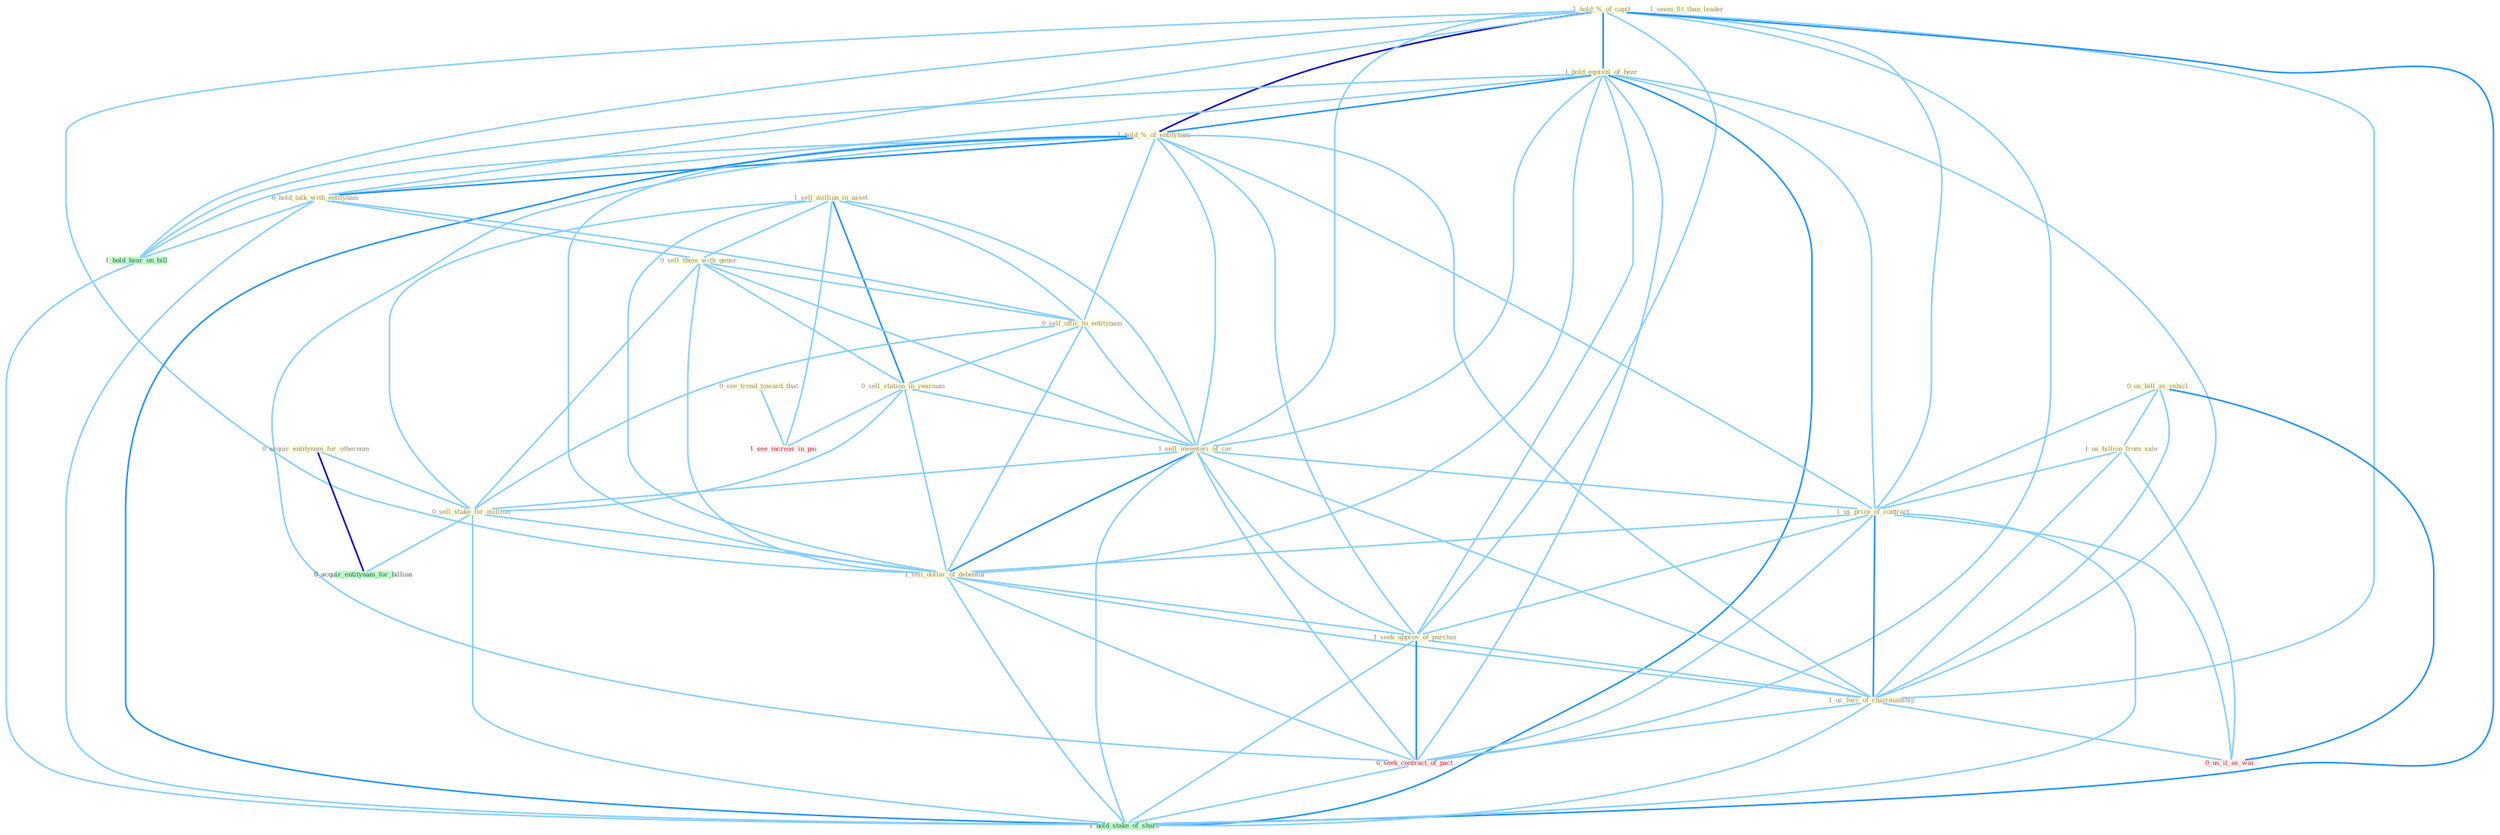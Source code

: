 Graph G{ 
    node
    [shape=polygon,style=filled,width=.5,height=.06,color="#BDFCC9",fixedsize=true,fontsize=4,
    fontcolor="#2f4f4f"];
    {node
    [color="#ffffe0", fontcolor="#8b7d6b"] "1_sell_million_in_asset " "1_hold_%_of_capit " "1_hold_equival_of_hear " "1_hold_%_of_entitynam " "0_acquir_entitynam_for_othernum " "0_hold_talk_with_entitynam " "0_see_trend_toward_that " "0_us_bill_as_vehicl " "0_sell_them_with_gener " "1_us_billion_from_sale " "1_seem_fit_than_leader " "0_sell_offic_to_entitynam " "0_sell_station_in_yearnum " "1_sell_inventori_of_car " "1_us_price_of_contract " "0_sell_stake_for_million " "1_sell_dollar_of_debentur " "1_seek_approv_of_purchas " "1_us_forc_of_chairmanship "}
{node [color="#fff0f5", fontcolor="#b22222"] "0_seek_contract_of_pact " "0_us_it_as_wai " "1_see_increas_in_pai "}
edge [color="#B0E2FF"];

	"1_sell_million_in_asset " -- "0_sell_them_with_gener " [w="1", color="#87cefa" ];
	"1_sell_million_in_asset " -- "0_sell_offic_to_entitynam " [w="1", color="#87cefa" ];
	"1_sell_million_in_asset " -- "0_sell_station_in_yearnum " [w="2", color="#1e90ff" , len=0.8];
	"1_sell_million_in_asset " -- "1_sell_inventori_of_car " [w="1", color="#87cefa" ];
	"1_sell_million_in_asset " -- "0_sell_stake_for_million " [w="1", color="#87cefa" ];
	"1_sell_million_in_asset " -- "1_sell_dollar_of_debentur " [w="1", color="#87cefa" ];
	"1_sell_million_in_asset " -- "1_see_increas_in_pai " [w="1", color="#87cefa" ];
	"1_hold_%_of_capit " -- "1_hold_equival_of_hear " [w="2", color="#1e90ff" , len=0.8];
	"1_hold_%_of_capit " -- "1_hold_%_of_entitynam " [w="3", color="#0000cd" , len=0.6];
	"1_hold_%_of_capit " -- "0_hold_talk_with_entitynam " [w="1", color="#87cefa" ];
	"1_hold_%_of_capit " -- "1_sell_inventori_of_car " [w="1", color="#87cefa" ];
	"1_hold_%_of_capit " -- "1_us_price_of_contract " [w="1", color="#87cefa" ];
	"1_hold_%_of_capit " -- "1_sell_dollar_of_debentur " [w="1", color="#87cefa" ];
	"1_hold_%_of_capit " -- "1_seek_approv_of_purchas " [w="1", color="#87cefa" ];
	"1_hold_%_of_capit " -- "1_us_forc_of_chairmanship " [w="1", color="#87cefa" ];
	"1_hold_%_of_capit " -- "0_seek_contract_of_pact " [w="1", color="#87cefa" ];
	"1_hold_%_of_capit " -- "1_hold_hear_on_bill " [w="1", color="#87cefa" ];
	"1_hold_%_of_capit " -- "1_hold_stake_of_share " [w="2", color="#1e90ff" , len=0.8];
	"1_hold_equival_of_hear " -- "1_hold_%_of_entitynam " [w="2", color="#1e90ff" , len=0.8];
	"1_hold_equival_of_hear " -- "0_hold_talk_with_entitynam " [w="1", color="#87cefa" ];
	"1_hold_equival_of_hear " -- "1_sell_inventori_of_car " [w="1", color="#87cefa" ];
	"1_hold_equival_of_hear " -- "1_us_price_of_contract " [w="1", color="#87cefa" ];
	"1_hold_equival_of_hear " -- "1_sell_dollar_of_debentur " [w="1", color="#87cefa" ];
	"1_hold_equival_of_hear " -- "1_seek_approv_of_purchas " [w="1", color="#87cefa" ];
	"1_hold_equival_of_hear " -- "1_us_forc_of_chairmanship " [w="1", color="#87cefa" ];
	"1_hold_equival_of_hear " -- "0_seek_contract_of_pact " [w="1", color="#87cefa" ];
	"1_hold_equival_of_hear " -- "1_hold_hear_on_bill " [w="1", color="#87cefa" ];
	"1_hold_equival_of_hear " -- "1_hold_stake_of_share " [w="2", color="#1e90ff" , len=0.8];
	"1_hold_%_of_entitynam " -- "0_hold_talk_with_entitynam " [w="2", color="#1e90ff" , len=0.8];
	"1_hold_%_of_entitynam " -- "0_sell_offic_to_entitynam " [w="1", color="#87cefa" ];
	"1_hold_%_of_entitynam " -- "1_sell_inventori_of_car " [w="1", color="#87cefa" ];
	"1_hold_%_of_entitynam " -- "1_us_price_of_contract " [w="1", color="#87cefa" ];
	"1_hold_%_of_entitynam " -- "1_sell_dollar_of_debentur " [w="1", color="#87cefa" ];
	"1_hold_%_of_entitynam " -- "1_seek_approv_of_purchas " [w="1", color="#87cefa" ];
	"1_hold_%_of_entitynam " -- "1_us_forc_of_chairmanship " [w="1", color="#87cefa" ];
	"1_hold_%_of_entitynam " -- "0_seek_contract_of_pact " [w="1", color="#87cefa" ];
	"1_hold_%_of_entitynam " -- "1_hold_hear_on_bill " [w="1", color="#87cefa" ];
	"1_hold_%_of_entitynam " -- "1_hold_stake_of_share " [w="2", color="#1e90ff" , len=0.8];
	"0_acquir_entitynam_for_othernum " -- "0_sell_stake_for_million " [w="1", color="#87cefa" ];
	"0_acquir_entitynam_for_othernum " -- "0_acquir_entitynam_for_billion " [w="3", color="#0000cd" , len=0.6];
	"0_hold_talk_with_entitynam " -- "0_sell_them_with_gener " [w="1", color="#87cefa" ];
	"0_hold_talk_with_entitynam " -- "0_sell_offic_to_entitynam " [w="1", color="#87cefa" ];
	"0_hold_talk_with_entitynam " -- "1_hold_hear_on_bill " [w="1", color="#87cefa" ];
	"0_hold_talk_with_entitynam " -- "1_hold_stake_of_share " [w="1", color="#87cefa" ];
	"0_see_trend_toward_that " -- "1_see_increas_in_pai " [w="1", color="#87cefa" ];
	"0_us_bill_as_vehicl " -- "1_us_billion_from_sale " [w="1", color="#87cefa" ];
	"0_us_bill_as_vehicl " -- "1_us_price_of_contract " [w="1", color="#87cefa" ];
	"0_us_bill_as_vehicl " -- "1_us_forc_of_chairmanship " [w="1", color="#87cefa" ];
	"0_us_bill_as_vehicl " -- "0_us_it_as_wai " [w="2", color="#1e90ff" , len=0.8];
	"0_sell_them_with_gener " -- "0_sell_offic_to_entitynam " [w="1", color="#87cefa" ];
	"0_sell_them_with_gener " -- "0_sell_station_in_yearnum " [w="1", color="#87cefa" ];
	"0_sell_them_with_gener " -- "1_sell_inventori_of_car " [w="1", color="#87cefa" ];
	"0_sell_them_with_gener " -- "0_sell_stake_for_million " [w="1", color="#87cefa" ];
	"0_sell_them_with_gener " -- "1_sell_dollar_of_debentur " [w="1", color="#87cefa" ];
	"1_us_billion_from_sale " -- "1_us_price_of_contract " [w="1", color="#87cefa" ];
	"1_us_billion_from_sale " -- "1_us_forc_of_chairmanship " [w="1", color="#87cefa" ];
	"1_us_billion_from_sale " -- "0_us_it_as_wai " [w="1", color="#87cefa" ];
	"0_sell_offic_to_entitynam " -- "0_sell_station_in_yearnum " [w="1", color="#87cefa" ];
	"0_sell_offic_to_entitynam " -- "1_sell_inventori_of_car " [w="1", color="#87cefa" ];
	"0_sell_offic_to_entitynam " -- "0_sell_stake_for_million " [w="1", color="#87cefa" ];
	"0_sell_offic_to_entitynam " -- "1_sell_dollar_of_debentur " [w="1", color="#87cefa" ];
	"0_sell_station_in_yearnum " -- "1_sell_inventori_of_car " [w="1", color="#87cefa" ];
	"0_sell_station_in_yearnum " -- "0_sell_stake_for_million " [w="1", color="#87cefa" ];
	"0_sell_station_in_yearnum " -- "1_sell_dollar_of_debentur " [w="1", color="#87cefa" ];
	"0_sell_station_in_yearnum " -- "1_see_increas_in_pai " [w="1", color="#87cefa" ];
	"1_sell_inventori_of_car " -- "1_us_price_of_contract " [w="1", color="#87cefa" ];
	"1_sell_inventori_of_car " -- "0_sell_stake_for_million " [w="1", color="#87cefa" ];
	"1_sell_inventori_of_car " -- "1_sell_dollar_of_debentur " [w="2", color="#1e90ff" , len=0.8];
	"1_sell_inventori_of_car " -- "1_seek_approv_of_purchas " [w="1", color="#87cefa" ];
	"1_sell_inventori_of_car " -- "1_us_forc_of_chairmanship " [w="1", color="#87cefa" ];
	"1_sell_inventori_of_car " -- "0_seek_contract_of_pact " [w="1", color="#87cefa" ];
	"1_sell_inventori_of_car " -- "1_hold_stake_of_share " [w="1", color="#87cefa" ];
	"1_us_price_of_contract " -- "1_sell_dollar_of_debentur " [w="1", color="#87cefa" ];
	"1_us_price_of_contract " -- "1_seek_approv_of_purchas " [w="1", color="#87cefa" ];
	"1_us_price_of_contract " -- "1_us_forc_of_chairmanship " [w="2", color="#1e90ff" , len=0.8];
	"1_us_price_of_contract " -- "0_seek_contract_of_pact " [w="1", color="#87cefa" ];
	"1_us_price_of_contract " -- "0_us_it_as_wai " [w="1", color="#87cefa" ];
	"1_us_price_of_contract " -- "1_hold_stake_of_share " [w="1", color="#87cefa" ];
	"0_sell_stake_for_million " -- "1_sell_dollar_of_debentur " [w="1", color="#87cefa" ];
	"0_sell_stake_for_million " -- "0_acquir_entitynam_for_billion " [w="1", color="#87cefa" ];
	"0_sell_stake_for_million " -- "1_hold_stake_of_share " [w="1", color="#87cefa" ];
	"1_sell_dollar_of_debentur " -- "1_seek_approv_of_purchas " [w="1", color="#87cefa" ];
	"1_sell_dollar_of_debentur " -- "1_us_forc_of_chairmanship " [w="1", color="#87cefa" ];
	"1_sell_dollar_of_debentur " -- "0_seek_contract_of_pact " [w="1", color="#87cefa" ];
	"1_sell_dollar_of_debentur " -- "1_hold_stake_of_share " [w="1", color="#87cefa" ];
	"1_seek_approv_of_purchas " -- "1_us_forc_of_chairmanship " [w="1", color="#87cefa" ];
	"1_seek_approv_of_purchas " -- "0_seek_contract_of_pact " [w="2", color="#1e90ff" , len=0.8];
	"1_seek_approv_of_purchas " -- "1_hold_stake_of_share " [w="1", color="#87cefa" ];
	"1_us_forc_of_chairmanship " -- "0_seek_contract_of_pact " [w="1", color="#87cefa" ];
	"1_us_forc_of_chairmanship " -- "0_us_it_as_wai " [w="1", color="#87cefa" ];
	"1_us_forc_of_chairmanship " -- "1_hold_stake_of_share " [w="1", color="#87cefa" ];
	"0_seek_contract_of_pact " -- "1_hold_stake_of_share " [w="1", color="#87cefa" ];
	"1_hold_hear_on_bill " -- "1_hold_stake_of_share " [w="1", color="#87cefa" ];
}